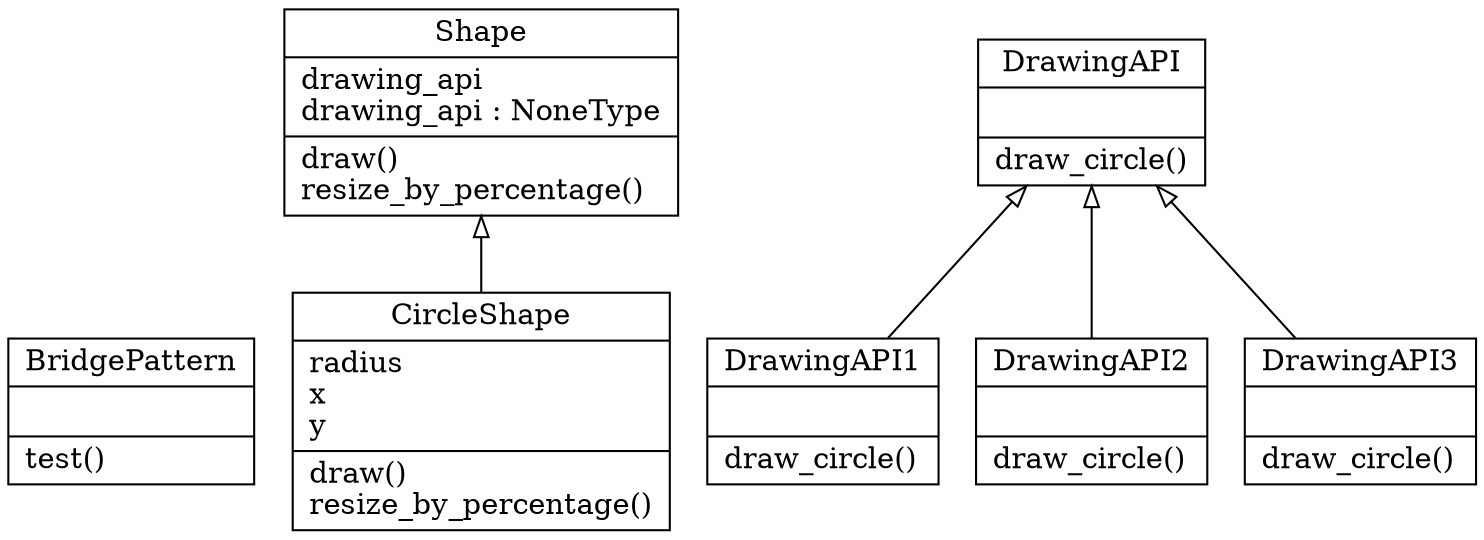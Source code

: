 digraph "classes" {
charset="utf-8"
rankdir=BT
"0" [label="{BridgePattern|\l|test()\l}", shape="record"];
"1" [label="{CircleShape|radius\lx\ly\l|draw()\lresize_by_percentage()\l}", shape="record"];
"2" [label="{DrawingAPI|\l|draw_circle()\l}", shape="record"];
"3" [label="{DrawingAPI1|\l|draw_circle()\l}", shape="record"];
"4" [label="{DrawingAPI2|\l|draw_circle()\l}", shape="record"];
"5" [label="{DrawingAPI3|\l|draw_circle()\l}", shape="record"];
"6" [label="{Shape|drawing_api\ldrawing_api : NoneType\l|draw()\lresize_by_percentage()\l}", shape="record"];
"1" -> "6" [arrowhead="empty", arrowtail="none"];
"3" -> "2" [arrowhead="empty", arrowtail="none"];
"4" -> "2" [arrowhead="empty", arrowtail="none"];
"5" -> "2" [arrowhead="empty", arrowtail="none"];
}
